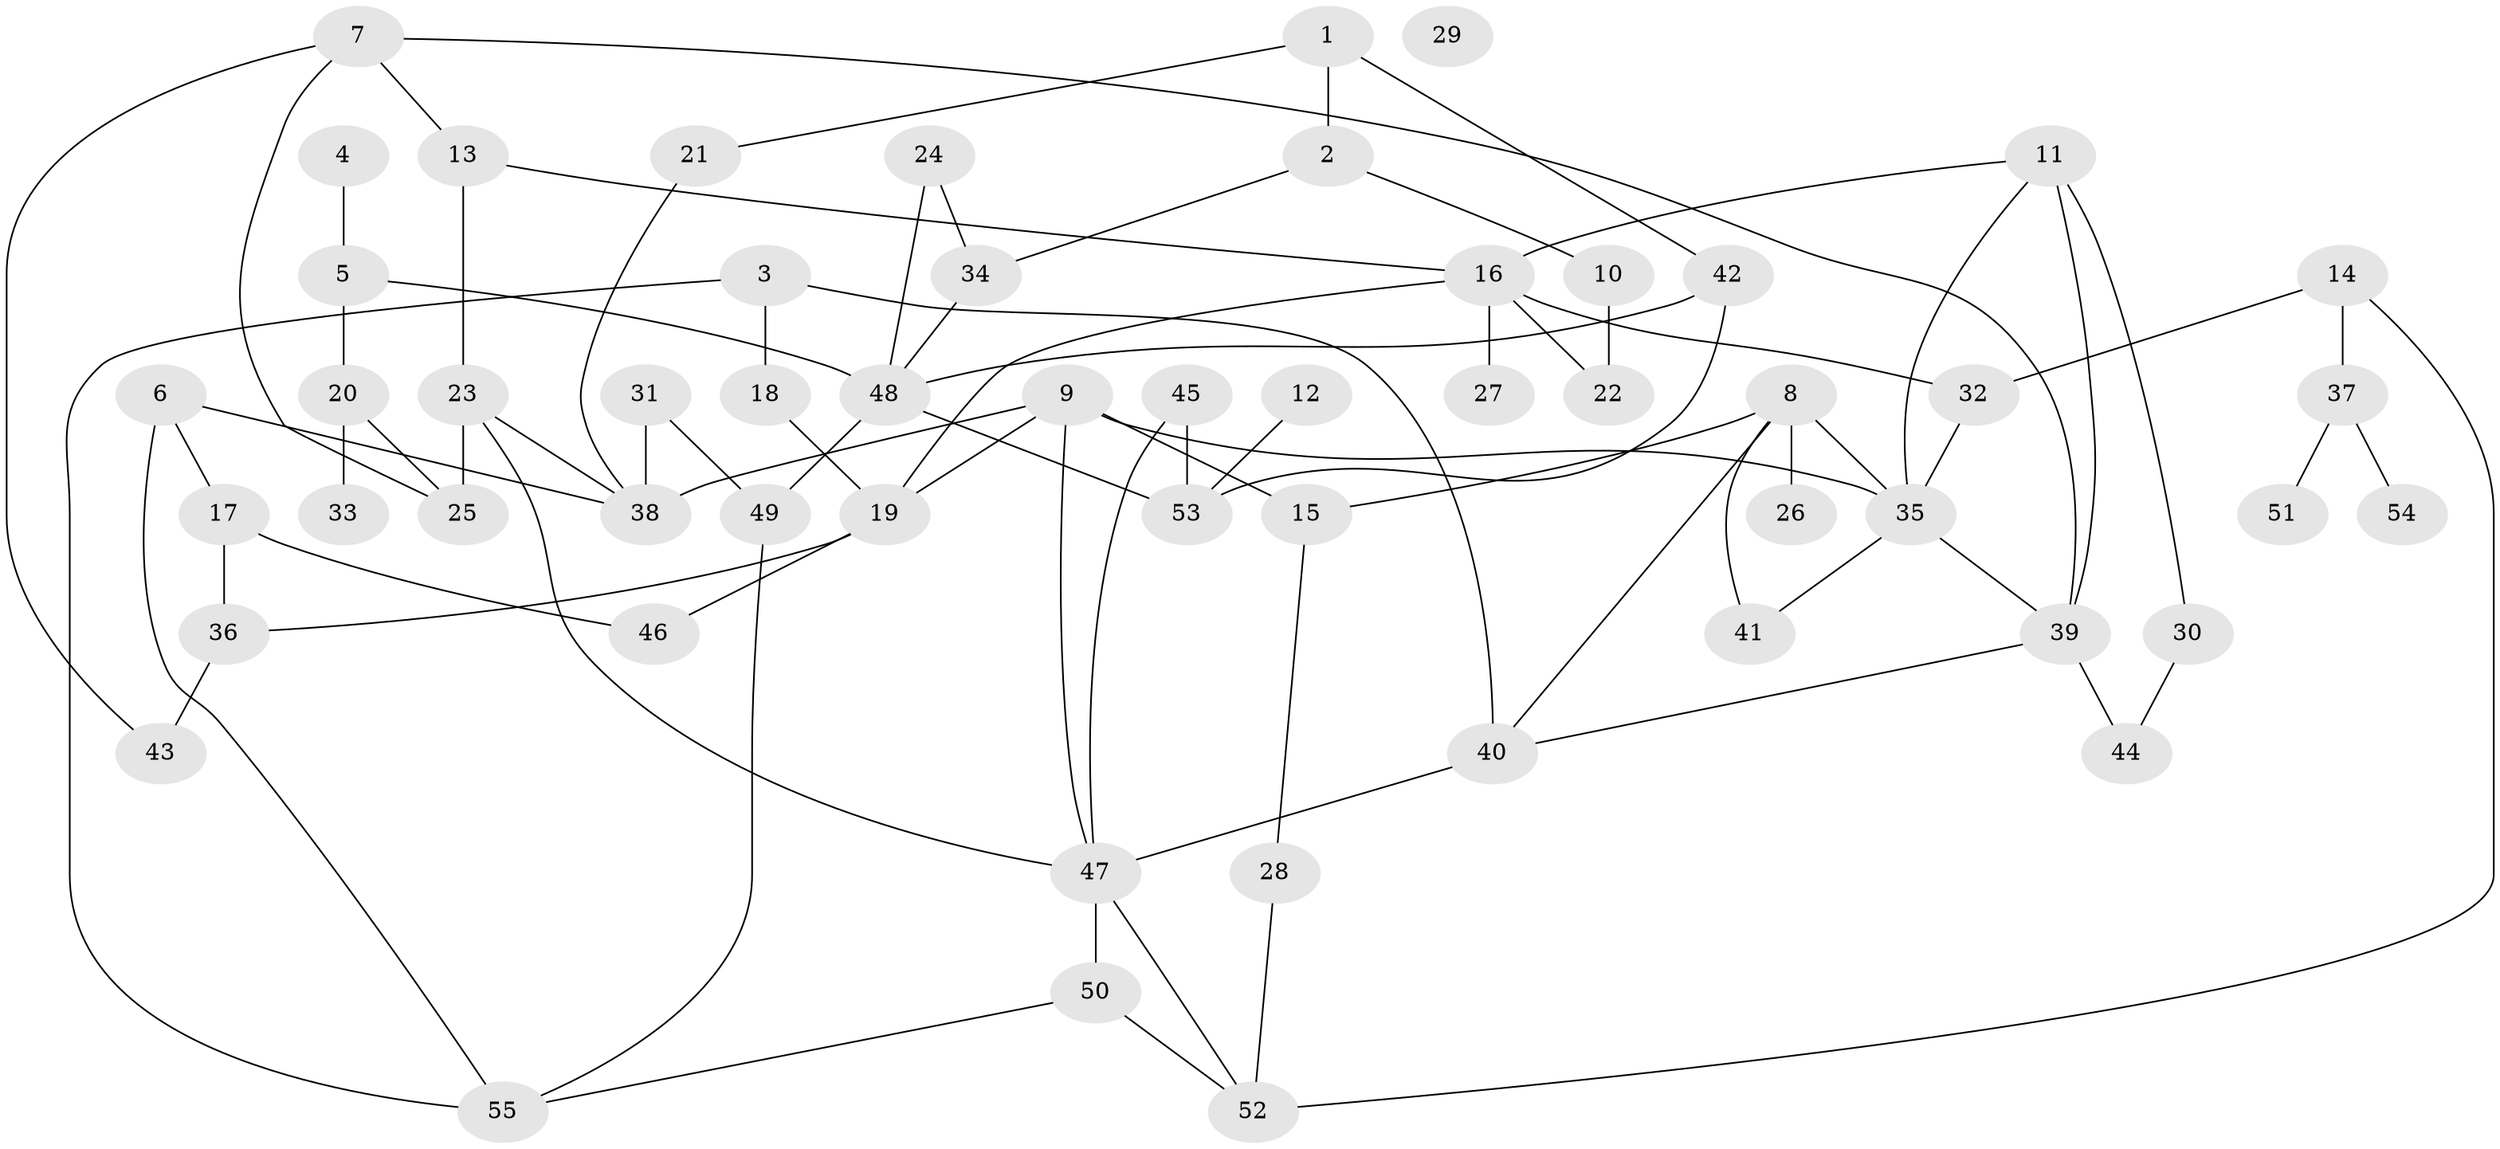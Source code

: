 // coarse degree distribution, {3: 0.2, 5: 0.2, 2: 0.22857142857142856, 8: 0.05714285714285714, 1: 0.11428571428571428, 4: 0.17142857142857143, 0: 0.02857142857142857}
// Generated by graph-tools (version 1.1) at 2025/41/03/06/25 10:41:19]
// undirected, 55 vertices, 82 edges
graph export_dot {
graph [start="1"]
  node [color=gray90,style=filled];
  1;
  2;
  3;
  4;
  5;
  6;
  7;
  8;
  9;
  10;
  11;
  12;
  13;
  14;
  15;
  16;
  17;
  18;
  19;
  20;
  21;
  22;
  23;
  24;
  25;
  26;
  27;
  28;
  29;
  30;
  31;
  32;
  33;
  34;
  35;
  36;
  37;
  38;
  39;
  40;
  41;
  42;
  43;
  44;
  45;
  46;
  47;
  48;
  49;
  50;
  51;
  52;
  53;
  54;
  55;
  1 -- 2;
  1 -- 21;
  1 -- 42;
  2 -- 10;
  2 -- 34;
  3 -- 18;
  3 -- 40;
  3 -- 55;
  4 -- 5;
  5 -- 20;
  5 -- 48;
  6 -- 17;
  6 -- 38;
  6 -- 55;
  7 -- 13;
  7 -- 25;
  7 -- 39;
  7 -- 43;
  8 -- 15;
  8 -- 26;
  8 -- 35;
  8 -- 40;
  8 -- 41;
  9 -- 15;
  9 -- 19;
  9 -- 35;
  9 -- 38;
  9 -- 47;
  10 -- 22;
  11 -- 16;
  11 -- 30;
  11 -- 35;
  11 -- 39;
  12 -- 53;
  13 -- 16;
  13 -- 23;
  14 -- 32;
  14 -- 37;
  14 -- 52;
  15 -- 28;
  16 -- 19;
  16 -- 22;
  16 -- 27;
  16 -- 32;
  17 -- 36;
  17 -- 46;
  18 -- 19;
  19 -- 36;
  19 -- 46;
  20 -- 25;
  20 -- 33;
  21 -- 38;
  23 -- 25;
  23 -- 38;
  23 -- 47;
  24 -- 34;
  24 -- 48;
  28 -- 52;
  30 -- 44;
  31 -- 38;
  31 -- 49;
  32 -- 35;
  34 -- 48;
  35 -- 39;
  35 -- 41;
  36 -- 43;
  37 -- 51;
  37 -- 54;
  39 -- 40;
  39 -- 44;
  40 -- 47;
  42 -- 48;
  42 -- 53;
  45 -- 47;
  45 -- 53;
  47 -- 50;
  47 -- 52;
  48 -- 49;
  48 -- 53;
  49 -- 55;
  50 -- 52;
  50 -- 55;
}
